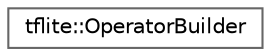 digraph "Graphical Class Hierarchy"
{
 // LATEX_PDF_SIZE
  bgcolor="transparent";
  edge [fontname=Helvetica,fontsize=10,labelfontname=Helvetica,labelfontsize=10];
  node [fontname=Helvetica,fontsize=10,shape=box,height=0.2,width=0.4];
  rankdir="LR";
  Node0 [id="Node000000",label="tflite::OperatorBuilder",height=0.2,width=0.4,color="grey40", fillcolor="white", style="filled",URL="$structtflite_1_1_operator_builder.html",tooltip=" "];
}
